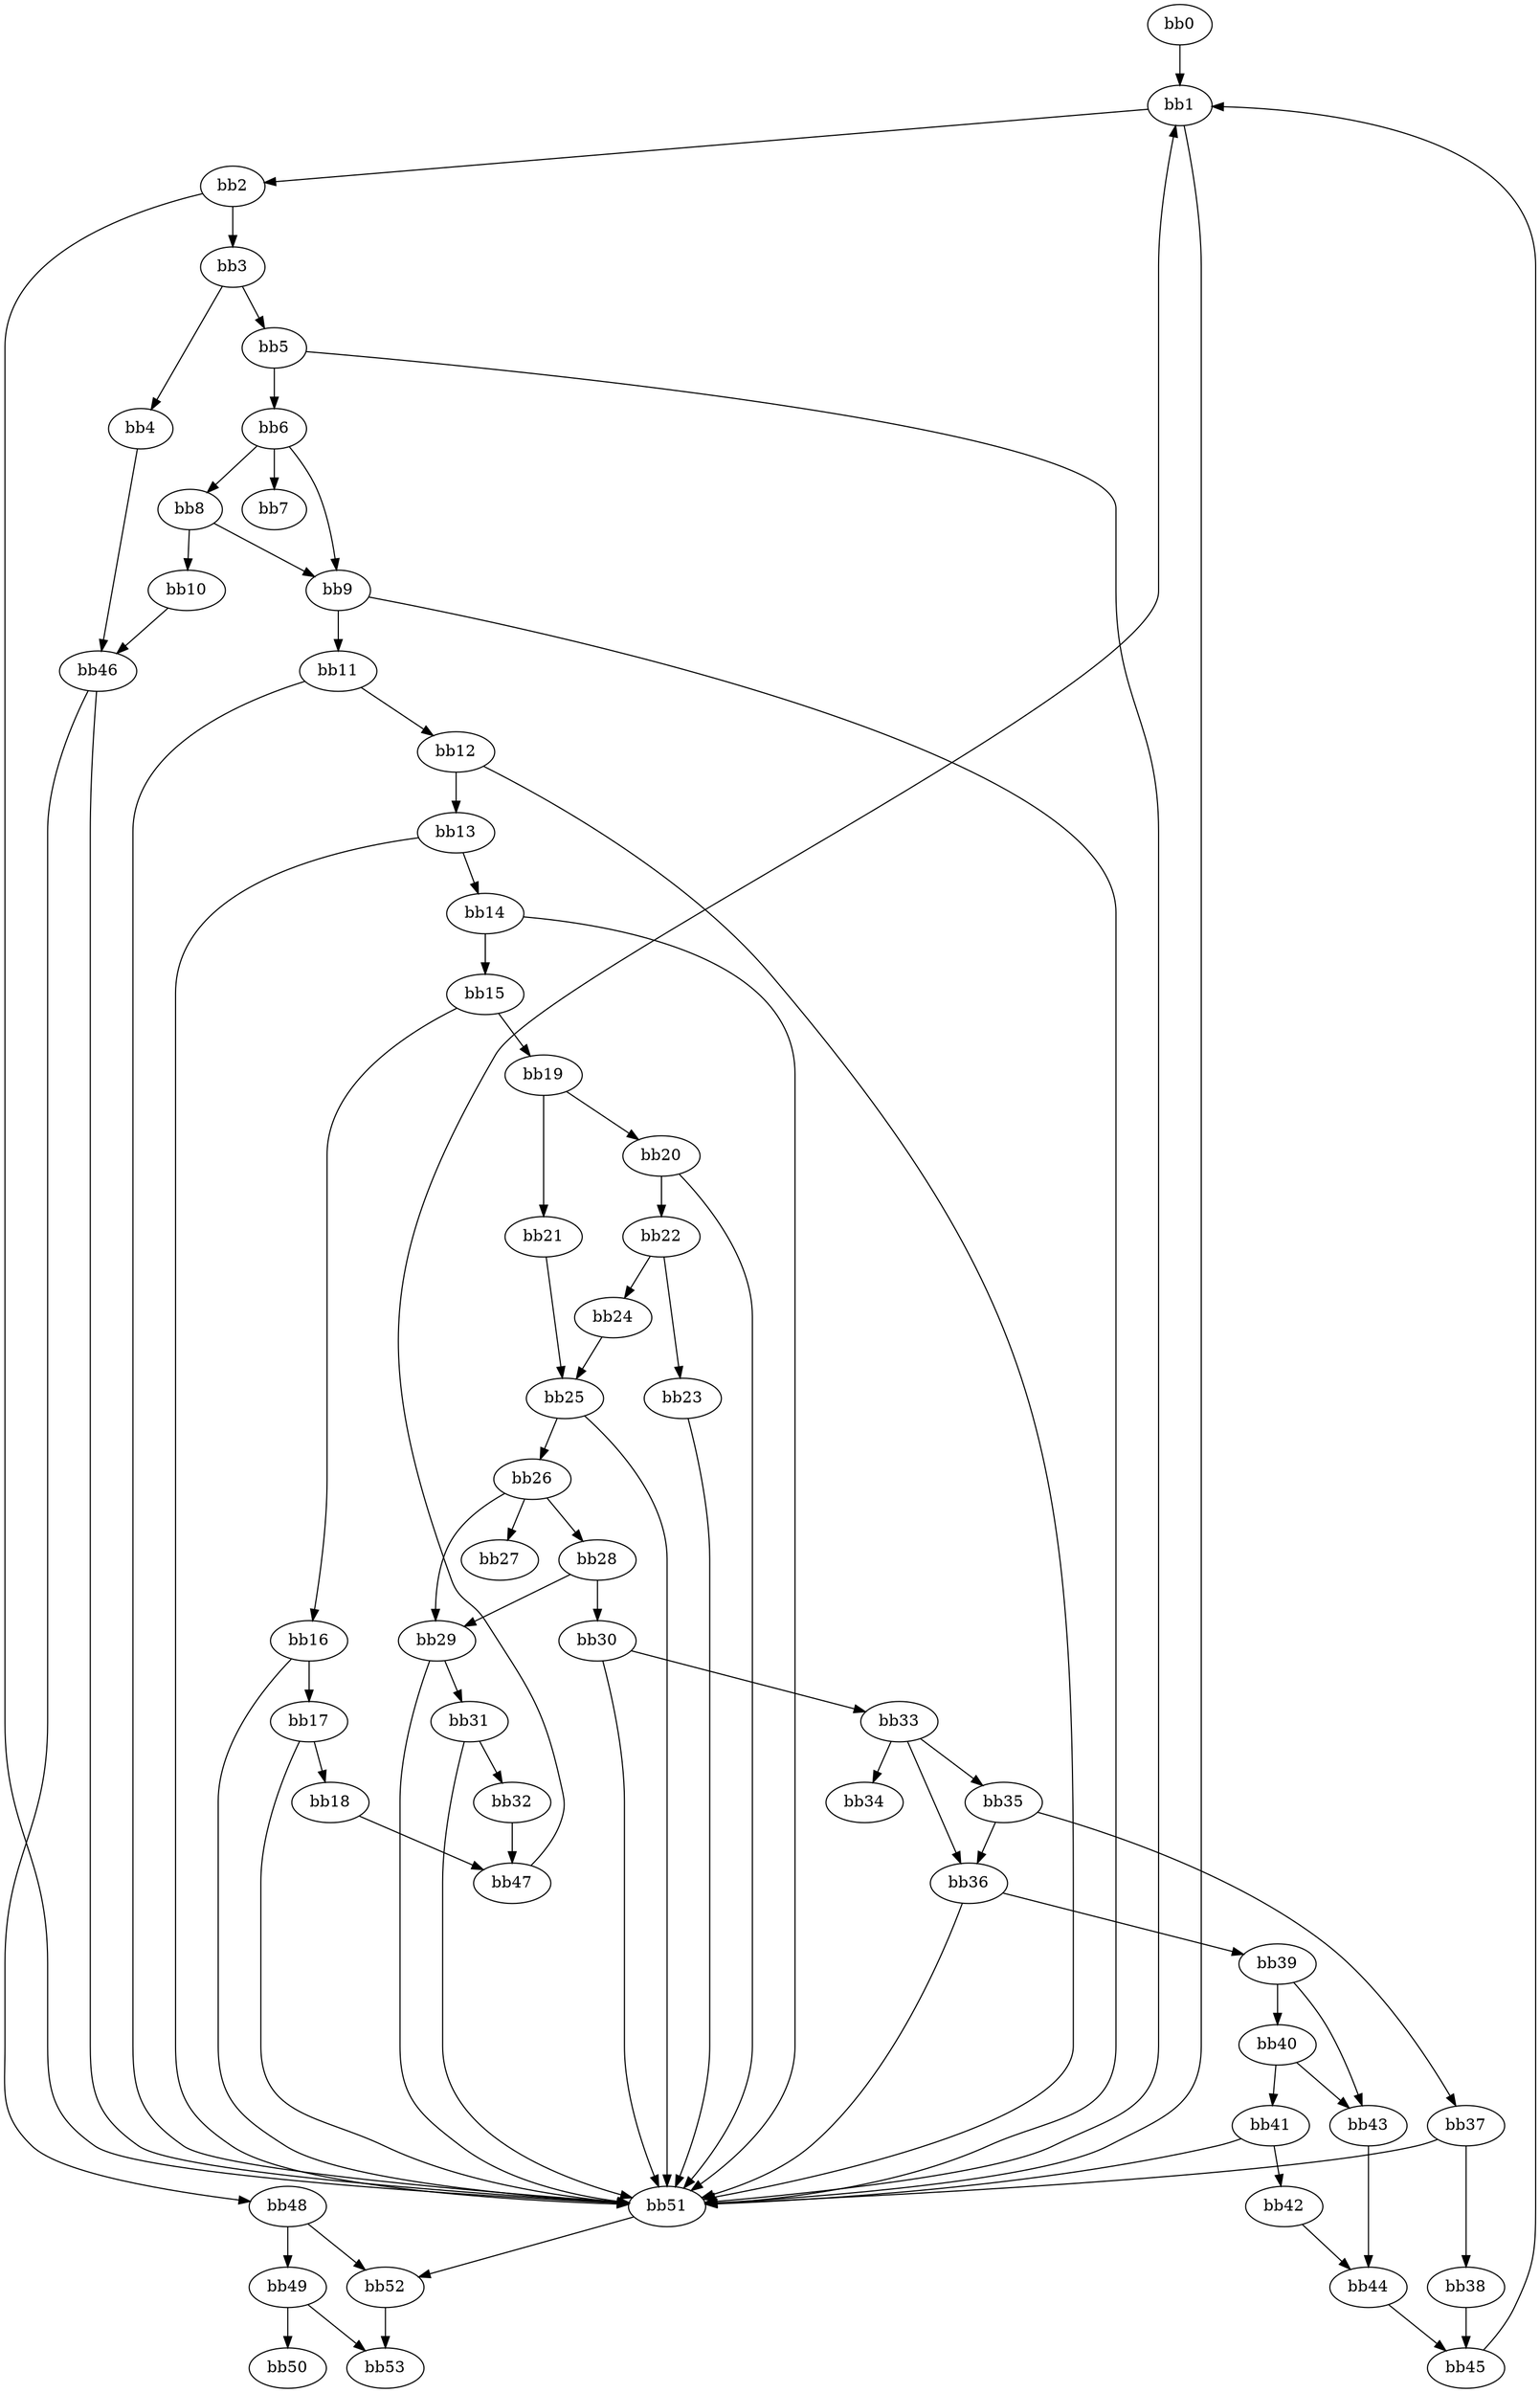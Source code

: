 digraph {
    0 [ label = "bb0\l" ]
    1 [ label = "bb1\l" ]
    2 [ label = "bb2\l" ]
    3 [ label = "bb3\l" ]
    4 [ label = "bb4\l" ]
    5 [ label = "bb5\l" ]
    6 [ label = "bb6\l" ]
    7 [ label = "bb7\l" ]
    8 [ label = "bb8\l" ]
    9 [ label = "bb9\l" ]
    10 [ label = "bb10\l" ]
    11 [ label = "bb11\l" ]
    12 [ label = "bb12\l" ]
    13 [ label = "bb13\l" ]
    14 [ label = "bb14\l" ]
    15 [ label = "bb15\l" ]
    16 [ label = "bb16\l" ]
    17 [ label = "bb17\l" ]
    18 [ label = "bb18\l" ]
    19 [ label = "bb19\l" ]
    20 [ label = "bb20\l" ]
    21 [ label = "bb21\l" ]
    22 [ label = "bb22\l" ]
    23 [ label = "bb23\l" ]
    24 [ label = "bb24\l" ]
    25 [ label = "bb25\l" ]
    26 [ label = "bb26\l" ]
    27 [ label = "bb27\l" ]
    28 [ label = "bb28\l" ]
    29 [ label = "bb29\l" ]
    30 [ label = "bb30\l" ]
    31 [ label = "bb31\l" ]
    32 [ label = "bb32\l" ]
    33 [ label = "bb33\l" ]
    34 [ label = "bb34\l" ]
    35 [ label = "bb35\l" ]
    36 [ label = "bb36\l" ]
    37 [ label = "bb37\l" ]
    38 [ label = "bb38\l" ]
    39 [ label = "bb39\l" ]
    40 [ label = "bb40\l" ]
    41 [ label = "bb41\l" ]
    42 [ label = "bb42\l" ]
    43 [ label = "bb43\l" ]
    44 [ label = "bb44\l" ]
    45 [ label = "bb45\l" ]
    46 [ label = "bb46\l" ]
    47 [ label = "bb47\l" ]
    48 [ label = "bb48\l" ]
    49 [ label = "bb49\l" ]
    50 [ label = "bb50\l" ]
    51 [ label = "bb51\l" ]
    52 [ label = "bb52\l" ]
    53 [ label = "bb53\l" ]
    0 -> 1 [ ]
    1 -> 2 [ ]
    1 -> 51 [ ]
    2 -> 3 [ ]
    2 -> 51 [ ]
    3 -> 4 [ ]
    3 -> 5 [ ]
    4 -> 46 [ ]
    5 -> 6 [ ]
    5 -> 51 [ ]
    6 -> 7 [ ]
    6 -> 8 [ ]
    6 -> 9 [ ]
    8 -> 9 [ ]
    8 -> 10 [ ]
    9 -> 11 [ ]
    9 -> 51 [ ]
    10 -> 46 [ ]
    11 -> 12 [ ]
    11 -> 51 [ ]
    12 -> 13 [ ]
    12 -> 51 [ ]
    13 -> 14 [ ]
    13 -> 51 [ ]
    14 -> 15 [ ]
    14 -> 51 [ ]
    15 -> 16 [ ]
    15 -> 19 [ ]
    16 -> 17 [ ]
    16 -> 51 [ ]
    17 -> 18 [ ]
    17 -> 51 [ ]
    18 -> 47 [ ]
    19 -> 20 [ ]
    19 -> 21 [ ]
    20 -> 22 [ ]
    20 -> 51 [ ]
    21 -> 25 [ ]
    22 -> 23 [ ]
    22 -> 24 [ ]
    23 -> 51 [ ]
    24 -> 25 [ ]
    25 -> 26 [ ]
    25 -> 51 [ ]
    26 -> 27 [ ]
    26 -> 28 [ ]
    26 -> 29 [ ]
    28 -> 29 [ ]
    28 -> 30 [ ]
    29 -> 31 [ ]
    29 -> 51 [ ]
    30 -> 33 [ ]
    30 -> 51 [ ]
    31 -> 32 [ ]
    31 -> 51 [ ]
    32 -> 47 [ ]
    33 -> 34 [ ]
    33 -> 35 [ ]
    33 -> 36 [ ]
    35 -> 36 [ ]
    35 -> 37 [ ]
    36 -> 39 [ ]
    36 -> 51 [ ]
    37 -> 38 [ ]
    37 -> 51 [ ]
    38 -> 45 [ ]
    39 -> 40 [ ]
    39 -> 43 [ ]
    40 -> 41 [ ]
    40 -> 43 [ ]
    41 -> 42 [ ]
    41 -> 51 [ ]
    42 -> 44 [ ]
    43 -> 44 [ ]
    44 -> 45 [ ]
    45 -> 1 [ ]
    46 -> 48 [ ]
    46 -> 51 [ ]
    47 -> 1 [ ]
    48 -> 49 [ ]
    48 -> 52 [ ]
    49 -> 50 [ ]
    49 -> 53 [ ]
    51 -> 52 [ ]
    52 -> 53 [ ]
}

